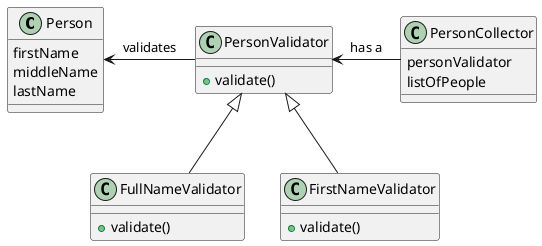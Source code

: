 @startuml
class Person{
firstName
middleName
lastName
}

class PersonValidator {
    +validate()
}

class FullNameValidator {
    +validate()
}

class FirstNameValidator {
    +validate()
}

class PersonCollector {
    personValidator
    listOfPeople
}

PersonValidator -left-> Person : validates
PersonCollector -left-> PersonValidator: has a
FullNameValidator -up-|> PersonValidator
FirstNameValidator -up-|> PersonValidator


@enduml